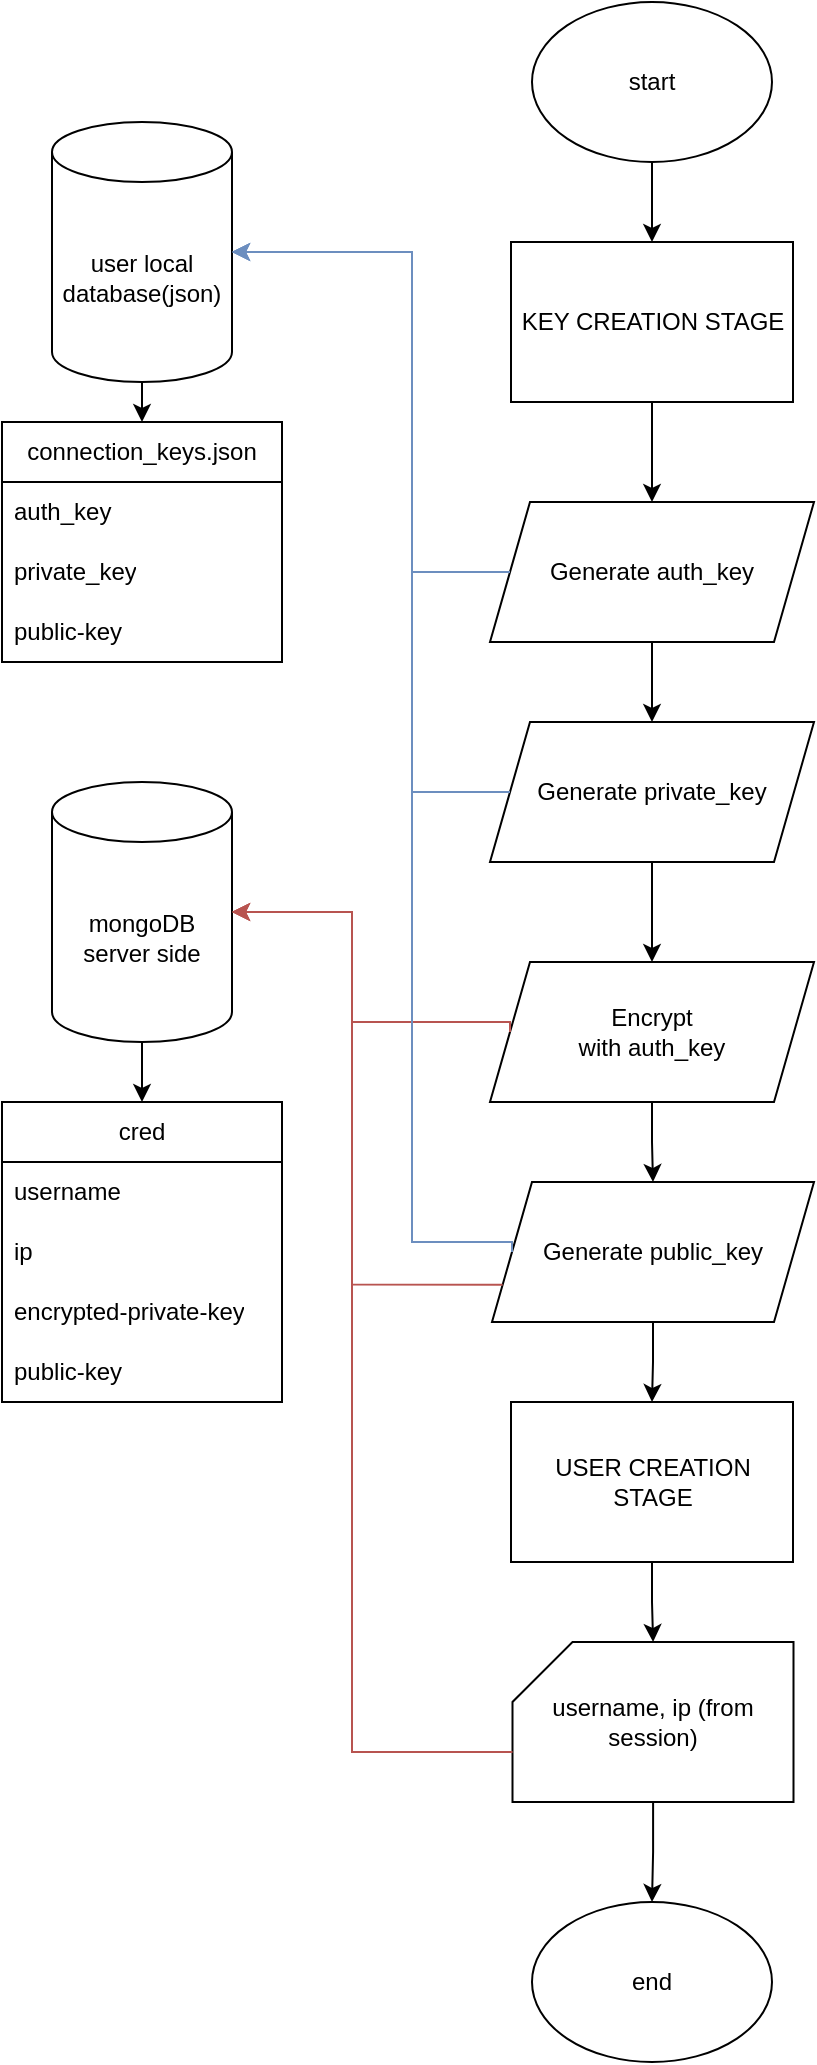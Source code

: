 <mxfile version="24.2.7" type="github">
  <diagram name="Page-1" id="hJ9hNdlikgYnOOdMN8FG">
    <mxGraphModel dx="683" dy="762" grid="1" gridSize="10" guides="1" tooltips="1" connect="1" arrows="1" fold="1" page="1" pageScale="1" pageWidth="850" pageHeight="1100" math="0" shadow="0">
      <root>
        <mxCell id="0" />
        <mxCell id="1" parent="0" />
        <mxCell id="nOotcgrYavUWiDviTdcu-4" style="edgeStyle=orthogonalEdgeStyle;rounded=0;orthogonalLoop=1;jettySize=auto;html=1;entryX=0.5;entryY=0;entryDx=0;entryDy=0;" parent="1" source="nOotcgrYavUWiDviTdcu-3" edge="1">
          <mxGeometry relative="1" as="geometry">
            <mxPoint x="350" y="160" as="targetPoint" />
          </mxGeometry>
        </mxCell>
        <mxCell id="nOotcgrYavUWiDviTdcu-3" value="&lt;div&gt;start&lt;/div&gt;" style="ellipse;whiteSpace=wrap;html=1;" parent="1" vertex="1">
          <mxGeometry x="290" y="40" width="120" height="80" as="geometry" />
        </mxCell>
        <mxCell id="nOotcgrYavUWiDviTdcu-23" style="edgeStyle=orthogonalEdgeStyle;rounded=0;orthogonalLoop=1;jettySize=auto;html=1;exitX=0.5;exitY=1;exitDx=0;exitDy=0;entryX=0.5;entryY=0;entryDx=0;entryDy=0;" parent="1" source="nOotcgrYavUWiDviTdcu-5" target="nOotcgrYavUWiDviTdcu-12" edge="1">
          <mxGeometry relative="1" as="geometry" />
        </mxCell>
        <mxCell id="nOotcgrYavUWiDviTdcu-5" value="Generate auth_key" style="shape=parallelogram;perimeter=parallelogramPerimeter;whiteSpace=wrap;html=1;fixedSize=1;" parent="1" vertex="1">
          <mxGeometry x="269" y="290" width="162" height="70" as="geometry" />
        </mxCell>
        <mxCell id="rPu5_BOfQreQX27X9Mbr-17" style="edgeStyle=orthogonalEdgeStyle;rounded=0;orthogonalLoop=1;jettySize=auto;html=1;exitX=0.5;exitY=1;exitDx=0;exitDy=0;exitPerimeter=0;entryX=0.5;entryY=0;entryDx=0;entryDy=0;" edge="1" parent="1" source="nOotcgrYavUWiDviTdcu-6" target="rPu5_BOfQreQX27X9Mbr-12">
          <mxGeometry relative="1" as="geometry" />
        </mxCell>
        <mxCell id="nOotcgrYavUWiDviTdcu-6" value="&lt;div&gt;user local database(json)&lt;/div&gt;" style="shape=cylinder3;whiteSpace=wrap;html=1;boundedLbl=1;backgroundOutline=1;size=15;" parent="1" vertex="1">
          <mxGeometry x="50" y="100" width="90" height="130" as="geometry" />
        </mxCell>
        <mxCell id="rPu5_BOfQreQX27X9Mbr-9" style="edgeStyle=orthogonalEdgeStyle;rounded=0;orthogonalLoop=1;jettySize=auto;html=1;exitX=0.5;exitY=1;exitDx=0;exitDy=0;exitPerimeter=0;entryX=0.5;entryY=0;entryDx=0;entryDy=0;" edge="1" parent="1" source="nOotcgrYavUWiDviTdcu-7" target="rPu5_BOfQreQX27X9Mbr-4">
          <mxGeometry relative="1" as="geometry" />
        </mxCell>
        <mxCell id="nOotcgrYavUWiDviTdcu-7" value="&lt;div&gt;mongoDB server side&lt;/div&gt;" style="shape=cylinder3;whiteSpace=wrap;html=1;boundedLbl=1;backgroundOutline=1;size=15;" parent="1" vertex="1">
          <mxGeometry x="50" y="430" width="90" height="130" as="geometry" />
        </mxCell>
        <mxCell id="nOotcgrYavUWiDviTdcu-8" style="edgeStyle=orthogonalEdgeStyle;rounded=0;orthogonalLoop=1;jettySize=auto;html=1;exitX=0;exitY=0.5;exitDx=0;exitDy=0;entryX=1;entryY=0.5;entryDx=0;entryDy=0;entryPerimeter=0;fillColor=#dae8fc;strokeColor=#6c8ebf;" parent="1" source="nOotcgrYavUWiDviTdcu-5" target="nOotcgrYavUWiDviTdcu-6" edge="1">
          <mxGeometry relative="1" as="geometry">
            <Array as="points">
              <mxPoint x="230" y="325" />
              <mxPoint x="230" y="165" />
            </Array>
          </mxGeometry>
        </mxCell>
        <mxCell id="nOotcgrYavUWiDviTdcu-22" style="edgeStyle=orthogonalEdgeStyle;rounded=0;orthogonalLoop=1;jettySize=auto;html=1;exitX=0.5;exitY=1;exitDx=0;exitDy=0;entryX=0.5;entryY=0;entryDx=0;entryDy=0;" parent="1" source="nOotcgrYavUWiDviTdcu-9" target="nOotcgrYavUWiDviTdcu-5" edge="1">
          <mxGeometry relative="1" as="geometry" />
        </mxCell>
        <mxCell id="nOotcgrYavUWiDviTdcu-9" value="&lt;div&gt;KEY CREATION STAGE&lt;/div&gt;" style="rounded=0;whiteSpace=wrap;html=1;" parent="1" vertex="1">
          <mxGeometry x="279.5" y="160" width="141" height="80" as="geometry" />
        </mxCell>
        <mxCell id="nOotcgrYavUWiDviTdcu-16" style="edgeStyle=orthogonalEdgeStyle;rounded=0;orthogonalLoop=1;jettySize=auto;html=1;exitX=0.5;exitY=1;exitDx=0;exitDy=0;" parent="1" source="nOotcgrYavUWiDviTdcu-12" target="nOotcgrYavUWiDviTdcu-14" edge="1">
          <mxGeometry relative="1" as="geometry" />
        </mxCell>
        <mxCell id="nOotcgrYavUWiDviTdcu-12" value="Generate private_key" style="shape=parallelogram;perimeter=parallelogramPerimeter;whiteSpace=wrap;html=1;fixedSize=1;" parent="1" vertex="1">
          <mxGeometry x="269" y="400" width="162" height="70" as="geometry" />
        </mxCell>
        <mxCell id="nOotcgrYavUWiDviTdcu-21" style="edgeStyle=orthogonalEdgeStyle;rounded=0;orthogonalLoop=1;jettySize=auto;html=1;exitX=0.5;exitY=1;exitDx=0;exitDy=0;entryX=0.5;entryY=0;entryDx=0;entryDy=0;" parent="1" source="nOotcgrYavUWiDviTdcu-14" target="nOotcgrYavUWiDviTdcu-19" edge="1">
          <mxGeometry relative="1" as="geometry" />
        </mxCell>
        <mxCell id="nOotcgrYavUWiDviTdcu-14" value="&lt;div&gt;Encrypt&lt;/div&gt;&lt;div&gt;with auth_key&lt;/div&gt;" style="shape=parallelogram;perimeter=parallelogramPerimeter;whiteSpace=wrap;html=1;fixedSize=1;" parent="1" vertex="1">
          <mxGeometry x="269" y="520" width="162" height="70" as="geometry" />
        </mxCell>
        <mxCell id="rPu5_BOfQreQX27X9Mbr-20" style="edgeStyle=orthogonalEdgeStyle;rounded=0;orthogonalLoop=1;jettySize=auto;html=1;exitX=0.5;exitY=1;exitDx=0;exitDy=0;" edge="1" parent="1" source="nOotcgrYavUWiDviTdcu-19" target="rPu5_BOfQreQX27X9Mbr-19">
          <mxGeometry relative="1" as="geometry" />
        </mxCell>
        <mxCell id="nOotcgrYavUWiDviTdcu-19" value="Generate public_key" style="shape=parallelogram;perimeter=parallelogramPerimeter;whiteSpace=wrap;html=1;fixedSize=1;" parent="1" vertex="1">
          <mxGeometry x="270" y="630" width="161" height="70" as="geometry" />
        </mxCell>
        <mxCell id="nOotcgrYavUWiDviTdcu-20" style="edgeStyle=orthogonalEdgeStyle;rounded=0;orthogonalLoop=1;jettySize=auto;html=1;exitX=0;exitY=0.5;exitDx=0;exitDy=0;entryX=1;entryY=0.5;entryDx=0;entryDy=0;entryPerimeter=0;fillColor=#f8cecc;strokeColor=#b85450;" parent="1" source="nOotcgrYavUWiDviTdcu-14" edge="1">
          <mxGeometry relative="1" as="geometry">
            <Array as="points">
              <mxPoint x="279" y="550" />
              <mxPoint x="200" y="550" />
              <mxPoint x="200" y="495" />
            </Array>
            <mxPoint x="279" y="655" as="sourcePoint" />
            <mxPoint x="140" y="495" as="targetPoint" />
          </mxGeometry>
        </mxCell>
        <mxCell id="nOotcgrYavUWiDviTdcu-24" style="edgeStyle=orthogonalEdgeStyle;rounded=0;orthogonalLoop=1;jettySize=auto;html=1;exitX=0;exitY=0.5;exitDx=0;exitDy=0;entryX=1;entryY=0.5;entryDx=0;entryDy=0;entryPerimeter=0;fillColor=#dae8fc;strokeColor=#6c8ebf;" parent="1" source="nOotcgrYavUWiDviTdcu-12" target="nOotcgrYavUWiDviTdcu-6" edge="1">
          <mxGeometry relative="1" as="geometry">
            <Array as="points">
              <mxPoint x="230" y="435" />
              <mxPoint x="230" y="165" />
            </Array>
          </mxGeometry>
        </mxCell>
        <mxCell id="rPu5_BOfQreQX27X9Mbr-1" style="edgeStyle=orthogonalEdgeStyle;rounded=0;orthogonalLoop=1;jettySize=auto;html=1;exitX=0;exitY=0.5;exitDx=0;exitDy=0;entryX=1;entryY=0.5;entryDx=0;entryDy=0;entryPerimeter=0;fillColor=#dae8fc;strokeColor=#6c8ebf;" edge="1" parent="1" source="nOotcgrYavUWiDviTdcu-19" target="nOotcgrYavUWiDviTdcu-6">
          <mxGeometry relative="1" as="geometry">
            <Array as="points">
              <mxPoint x="280" y="660" />
              <mxPoint x="230" y="660" />
              <mxPoint x="230" y="165" />
            </Array>
          </mxGeometry>
        </mxCell>
        <mxCell id="rPu5_BOfQreQX27X9Mbr-4" value="cred" style="swimlane;fontStyle=0;childLayout=stackLayout;horizontal=1;startSize=30;horizontalStack=0;resizeParent=1;resizeParentMax=0;resizeLast=0;collapsible=1;marginBottom=0;whiteSpace=wrap;html=1;" vertex="1" parent="1">
          <mxGeometry x="25" y="590" width="140" height="150" as="geometry" />
        </mxCell>
        <mxCell id="rPu5_BOfQreQX27X9Mbr-5" value="&lt;div&gt;username&lt;/div&gt;" style="text;strokeColor=none;fillColor=none;align=left;verticalAlign=middle;spacingLeft=4;spacingRight=4;overflow=hidden;points=[[0,0.5],[1,0.5]];portConstraint=eastwest;rotatable=0;whiteSpace=wrap;html=1;" vertex="1" parent="rPu5_BOfQreQX27X9Mbr-4">
          <mxGeometry y="30" width="140" height="30" as="geometry" />
        </mxCell>
        <mxCell id="rPu5_BOfQreQX27X9Mbr-6" value="ip" style="text;strokeColor=none;fillColor=none;align=left;verticalAlign=middle;spacingLeft=4;spacingRight=4;overflow=hidden;points=[[0,0.5],[1,0.5]];portConstraint=eastwest;rotatable=0;whiteSpace=wrap;html=1;" vertex="1" parent="rPu5_BOfQreQX27X9Mbr-4">
          <mxGeometry y="60" width="140" height="30" as="geometry" />
        </mxCell>
        <mxCell id="rPu5_BOfQreQX27X9Mbr-8" value="encrypted-private-key" style="text;strokeColor=none;fillColor=none;align=left;verticalAlign=middle;spacingLeft=4;spacingRight=4;overflow=hidden;points=[[0,0.5],[1,0.5]];portConstraint=eastwest;rotatable=0;whiteSpace=wrap;html=1;" vertex="1" parent="rPu5_BOfQreQX27X9Mbr-4">
          <mxGeometry y="90" width="140" height="30" as="geometry" />
        </mxCell>
        <mxCell id="rPu5_BOfQreQX27X9Mbr-7" value="public-key" style="text;strokeColor=none;fillColor=none;align=left;verticalAlign=middle;spacingLeft=4;spacingRight=4;overflow=hidden;points=[[0,0.5],[1,0.5]];portConstraint=eastwest;rotatable=0;whiteSpace=wrap;html=1;" vertex="1" parent="rPu5_BOfQreQX27X9Mbr-4">
          <mxGeometry y="120" width="140" height="30" as="geometry" />
        </mxCell>
        <mxCell id="rPu5_BOfQreQX27X9Mbr-11" style="edgeStyle=orthogonalEdgeStyle;rounded=0;orthogonalLoop=1;jettySize=auto;html=1;exitX=0;exitY=0.75;exitDx=0;exitDy=0;entryX=1;entryY=0.5;entryDx=0;entryDy=0;entryPerimeter=0;fillColor=#f8cecc;strokeColor=#b85450;" edge="1" parent="1" source="nOotcgrYavUWiDviTdcu-19" target="nOotcgrYavUWiDviTdcu-7">
          <mxGeometry relative="1" as="geometry">
            <Array as="points">
              <mxPoint x="200" y="681" />
              <mxPoint x="200" y="495" />
            </Array>
          </mxGeometry>
        </mxCell>
        <mxCell id="rPu5_BOfQreQX27X9Mbr-12" value="&lt;div&gt;connection_keys.json&lt;/div&gt;" style="swimlane;fontStyle=0;childLayout=stackLayout;horizontal=1;startSize=30;horizontalStack=0;resizeParent=1;resizeParentMax=0;resizeLast=0;collapsible=1;marginBottom=0;whiteSpace=wrap;html=1;" vertex="1" parent="1">
          <mxGeometry x="25" y="250" width="140" height="120" as="geometry" />
        </mxCell>
        <mxCell id="rPu5_BOfQreQX27X9Mbr-13" value="auth_key" style="text;strokeColor=none;fillColor=none;align=left;verticalAlign=middle;spacingLeft=4;spacingRight=4;overflow=hidden;points=[[0,0.5],[1,0.5]];portConstraint=eastwest;rotatable=0;whiteSpace=wrap;html=1;" vertex="1" parent="rPu5_BOfQreQX27X9Mbr-12">
          <mxGeometry y="30" width="140" height="30" as="geometry" />
        </mxCell>
        <mxCell id="rPu5_BOfQreQX27X9Mbr-14" value="private_key" style="text;strokeColor=none;fillColor=none;align=left;verticalAlign=middle;spacingLeft=4;spacingRight=4;overflow=hidden;points=[[0,0.5],[1,0.5]];portConstraint=eastwest;rotatable=0;whiteSpace=wrap;html=1;" vertex="1" parent="rPu5_BOfQreQX27X9Mbr-12">
          <mxGeometry y="60" width="140" height="30" as="geometry" />
        </mxCell>
        <mxCell id="rPu5_BOfQreQX27X9Mbr-16" value="public-key" style="text;strokeColor=none;fillColor=none;align=left;verticalAlign=middle;spacingLeft=4;spacingRight=4;overflow=hidden;points=[[0,0.5],[1,0.5]];portConstraint=eastwest;rotatable=0;whiteSpace=wrap;html=1;" vertex="1" parent="rPu5_BOfQreQX27X9Mbr-12">
          <mxGeometry y="90" width="140" height="30" as="geometry" />
        </mxCell>
        <mxCell id="rPu5_BOfQreQX27X9Mbr-25" style="edgeStyle=orthogonalEdgeStyle;rounded=0;orthogonalLoop=1;jettySize=auto;html=1;exitX=0.5;exitY=1;exitDx=0;exitDy=0;" edge="1" parent="1" source="rPu5_BOfQreQX27X9Mbr-19" target="rPu5_BOfQreQX27X9Mbr-23">
          <mxGeometry relative="1" as="geometry" />
        </mxCell>
        <mxCell id="rPu5_BOfQreQX27X9Mbr-19" value="USER CREATION STAGE" style="rounded=0;whiteSpace=wrap;html=1;" vertex="1" parent="1">
          <mxGeometry x="279.5" y="740" width="141" height="80" as="geometry" />
        </mxCell>
        <mxCell id="rPu5_BOfQreQX27X9Mbr-28" style="edgeStyle=orthogonalEdgeStyle;rounded=0;orthogonalLoop=1;jettySize=auto;html=1;" edge="1" parent="1" source="rPu5_BOfQreQX27X9Mbr-23" target="rPu5_BOfQreQX27X9Mbr-27">
          <mxGeometry relative="1" as="geometry" />
        </mxCell>
        <mxCell id="rPu5_BOfQreQX27X9Mbr-23" value="username, ip (from session)" style="shape=card;whiteSpace=wrap;html=1;" vertex="1" parent="1">
          <mxGeometry x="280.25" y="860" width="140.5" height="80" as="geometry" />
        </mxCell>
        <mxCell id="rPu5_BOfQreQX27X9Mbr-26" style="edgeStyle=orthogonalEdgeStyle;rounded=0;orthogonalLoop=1;jettySize=auto;html=1;exitX=0;exitY=0;exitDx=0;exitDy=55;exitPerimeter=0;entryX=1;entryY=0.5;entryDx=0;entryDy=0;entryPerimeter=0;fillColor=#f8cecc;strokeColor=#b85450;" edge="1" parent="1" source="rPu5_BOfQreQX27X9Mbr-23" target="nOotcgrYavUWiDviTdcu-7">
          <mxGeometry relative="1" as="geometry">
            <Array as="points">
              <mxPoint x="200" y="915" />
              <mxPoint x="200" y="495" />
            </Array>
          </mxGeometry>
        </mxCell>
        <mxCell id="rPu5_BOfQreQX27X9Mbr-27" value="end" style="ellipse;whiteSpace=wrap;html=1;" vertex="1" parent="1">
          <mxGeometry x="290" y="990" width="120" height="80" as="geometry" />
        </mxCell>
      </root>
    </mxGraphModel>
  </diagram>
</mxfile>
